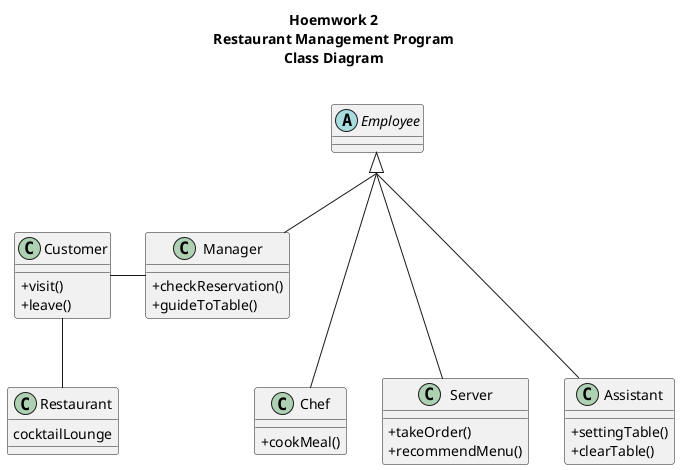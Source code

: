 @startuml
skinparam classAttributeIconSize 0
skinparam groupInheritance 2

'7 Sequence Diagram
'Homework 1-1
'Class Diagram

title 
Hoemwork 2
Restaurant Management Program
Class Diagram

end title

class Customer {
    +visit()
    +leave()
}
class Restaurant {
    cocktailLounge
}

abstract class Employee

Employee <|-- Manager
Employee <|--- Chef
Employee <|--- Server
Employee <|--- Assistant

Customer -- Restaurant
Customer - Manager

class Manager {
    +checkReservation()
    +guideToTable()
}

class Chef {
    +cookMeal()
}

class Server {
    +takeOrder()
    +recommendMenu()
}

class Assistant {
    +settingTable()
    +clearTable()
}

@enduml
